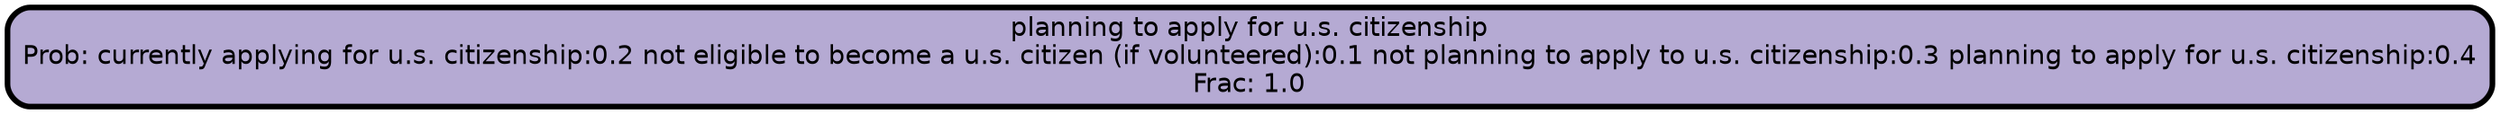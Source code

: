 graph Tree {
node [shape=box, style="filled, rounded",color="black",penwidth="3",fontcolor="black",                 fontname=helvetica] ;
graph [ranksep="0 equally", splines=straight,                 bgcolor=transparent, dpi=200] ;
edge [fontname=helvetica, color=black] ;
0 [label="planning to apply for u.s. citizenship
Prob: currently applying for u.s. citizenship:0.2 not eligible to become a u.s. citizen (if volunteered):0.1 not planning to apply to u.s. citizenship:0.3 planning to apply for u.s. citizenship:0.4
Frac: 1.0", fillcolor="#b5aad3"] ;
{rank = same;}}